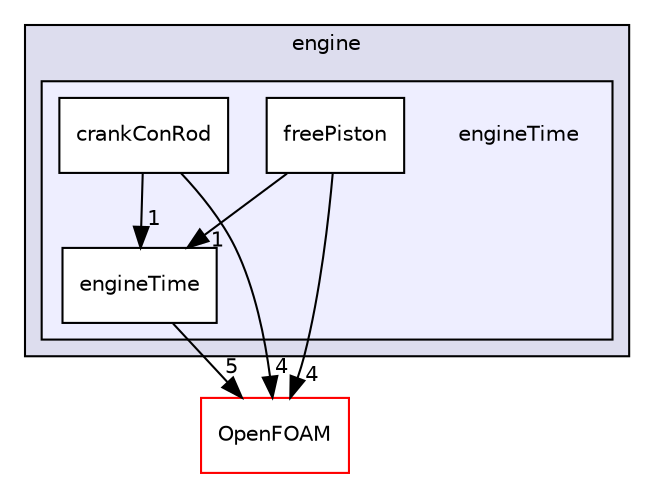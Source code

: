 digraph "src/engine/engineTime" {
  bgcolor=transparent;
  compound=true
  node [ fontsize="10", fontname="Helvetica"];
  edge [ labelfontsize="10", labelfontname="Helvetica"];
  subgraph clusterdir_2052808828190f934b76e979ee65af8a {
    graph [ bgcolor="#ddddee", pencolor="black", label="engine" fontname="Helvetica", fontsize="10", URL="dir_2052808828190f934b76e979ee65af8a.html"]
  subgraph clusterdir_b0bd96e4d3043d52ea0ba0fcf8407c96 {
    graph [ bgcolor="#eeeeff", pencolor="black", label="" URL="dir_b0bd96e4d3043d52ea0ba0fcf8407c96.html"];
    dir_b0bd96e4d3043d52ea0ba0fcf8407c96 [shape=plaintext label="engineTime"];
    dir_57f3647a8c31ed09ac11041a77054f3d [shape=box label="crankConRod" color="black" fillcolor="white" style="filled" URL="dir_57f3647a8c31ed09ac11041a77054f3d.html"];
    dir_9bda9308fe610d21fdfcd91e60007f9c [shape=box label="engineTime" color="black" fillcolor="white" style="filled" URL="dir_9bda9308fe610d21fdfcd91e60007f9c.html"];
    dir_dbb5f61bd8e58b2761acc80ed720b03c [shape=box label="freePiston" color="black" fillcolor="white" style="filled" URL="dir_dbb5f61bd8e58b2761acc80ed720b03c.html"];
  }
  }
  dir_c5473ff19b20e6ec4dfe5c310b3778a8 [shape=box label="OpenFOAM" color="red" URL="dir_c5473ff19b20e6ec4dfe5c310b3778a8.html"];
  dir_dbb5f61bd8e58b2761acc80ed720b03c->dir_c5473ff19b20e6ec4dfe5c310b3778a8 [headlabel="4", labeldistance=1.5 headhref="dir_000678_002151.html"];
  dir_dbb5f61bd8e58b2761acc80ed720b03c->dir_9bda9308fe610d21fdfcd91e60007f9c [headlabel="1", labeldistance=1.5 headhref="dir_000678_000677.html"];
  dir_57f3647a8c31ed09ac11041a77054f3d->dir_c5473ff19b20e6ec4dfe5c310b3778a8 [headlabel="4", labeldistance=1.5 headhref="dir_000676_002151.html"];
  dir_57f3647a8c31ed09ac11041a77054f3d->dir_9bda9308fe610d21fdfcd91e60007f9c [headlabel="1", labeldistance=1.5 headhref="dir_000676_000677.html"];
  dir_9bda9308fe610d21fdfcd91e60007f9c->dir_c5473ff19b20e6ec4dfe5c310b3778a8 [headlabel="5", labeldistance=1.5 headhref="dir_000677_002151.html"];
}
